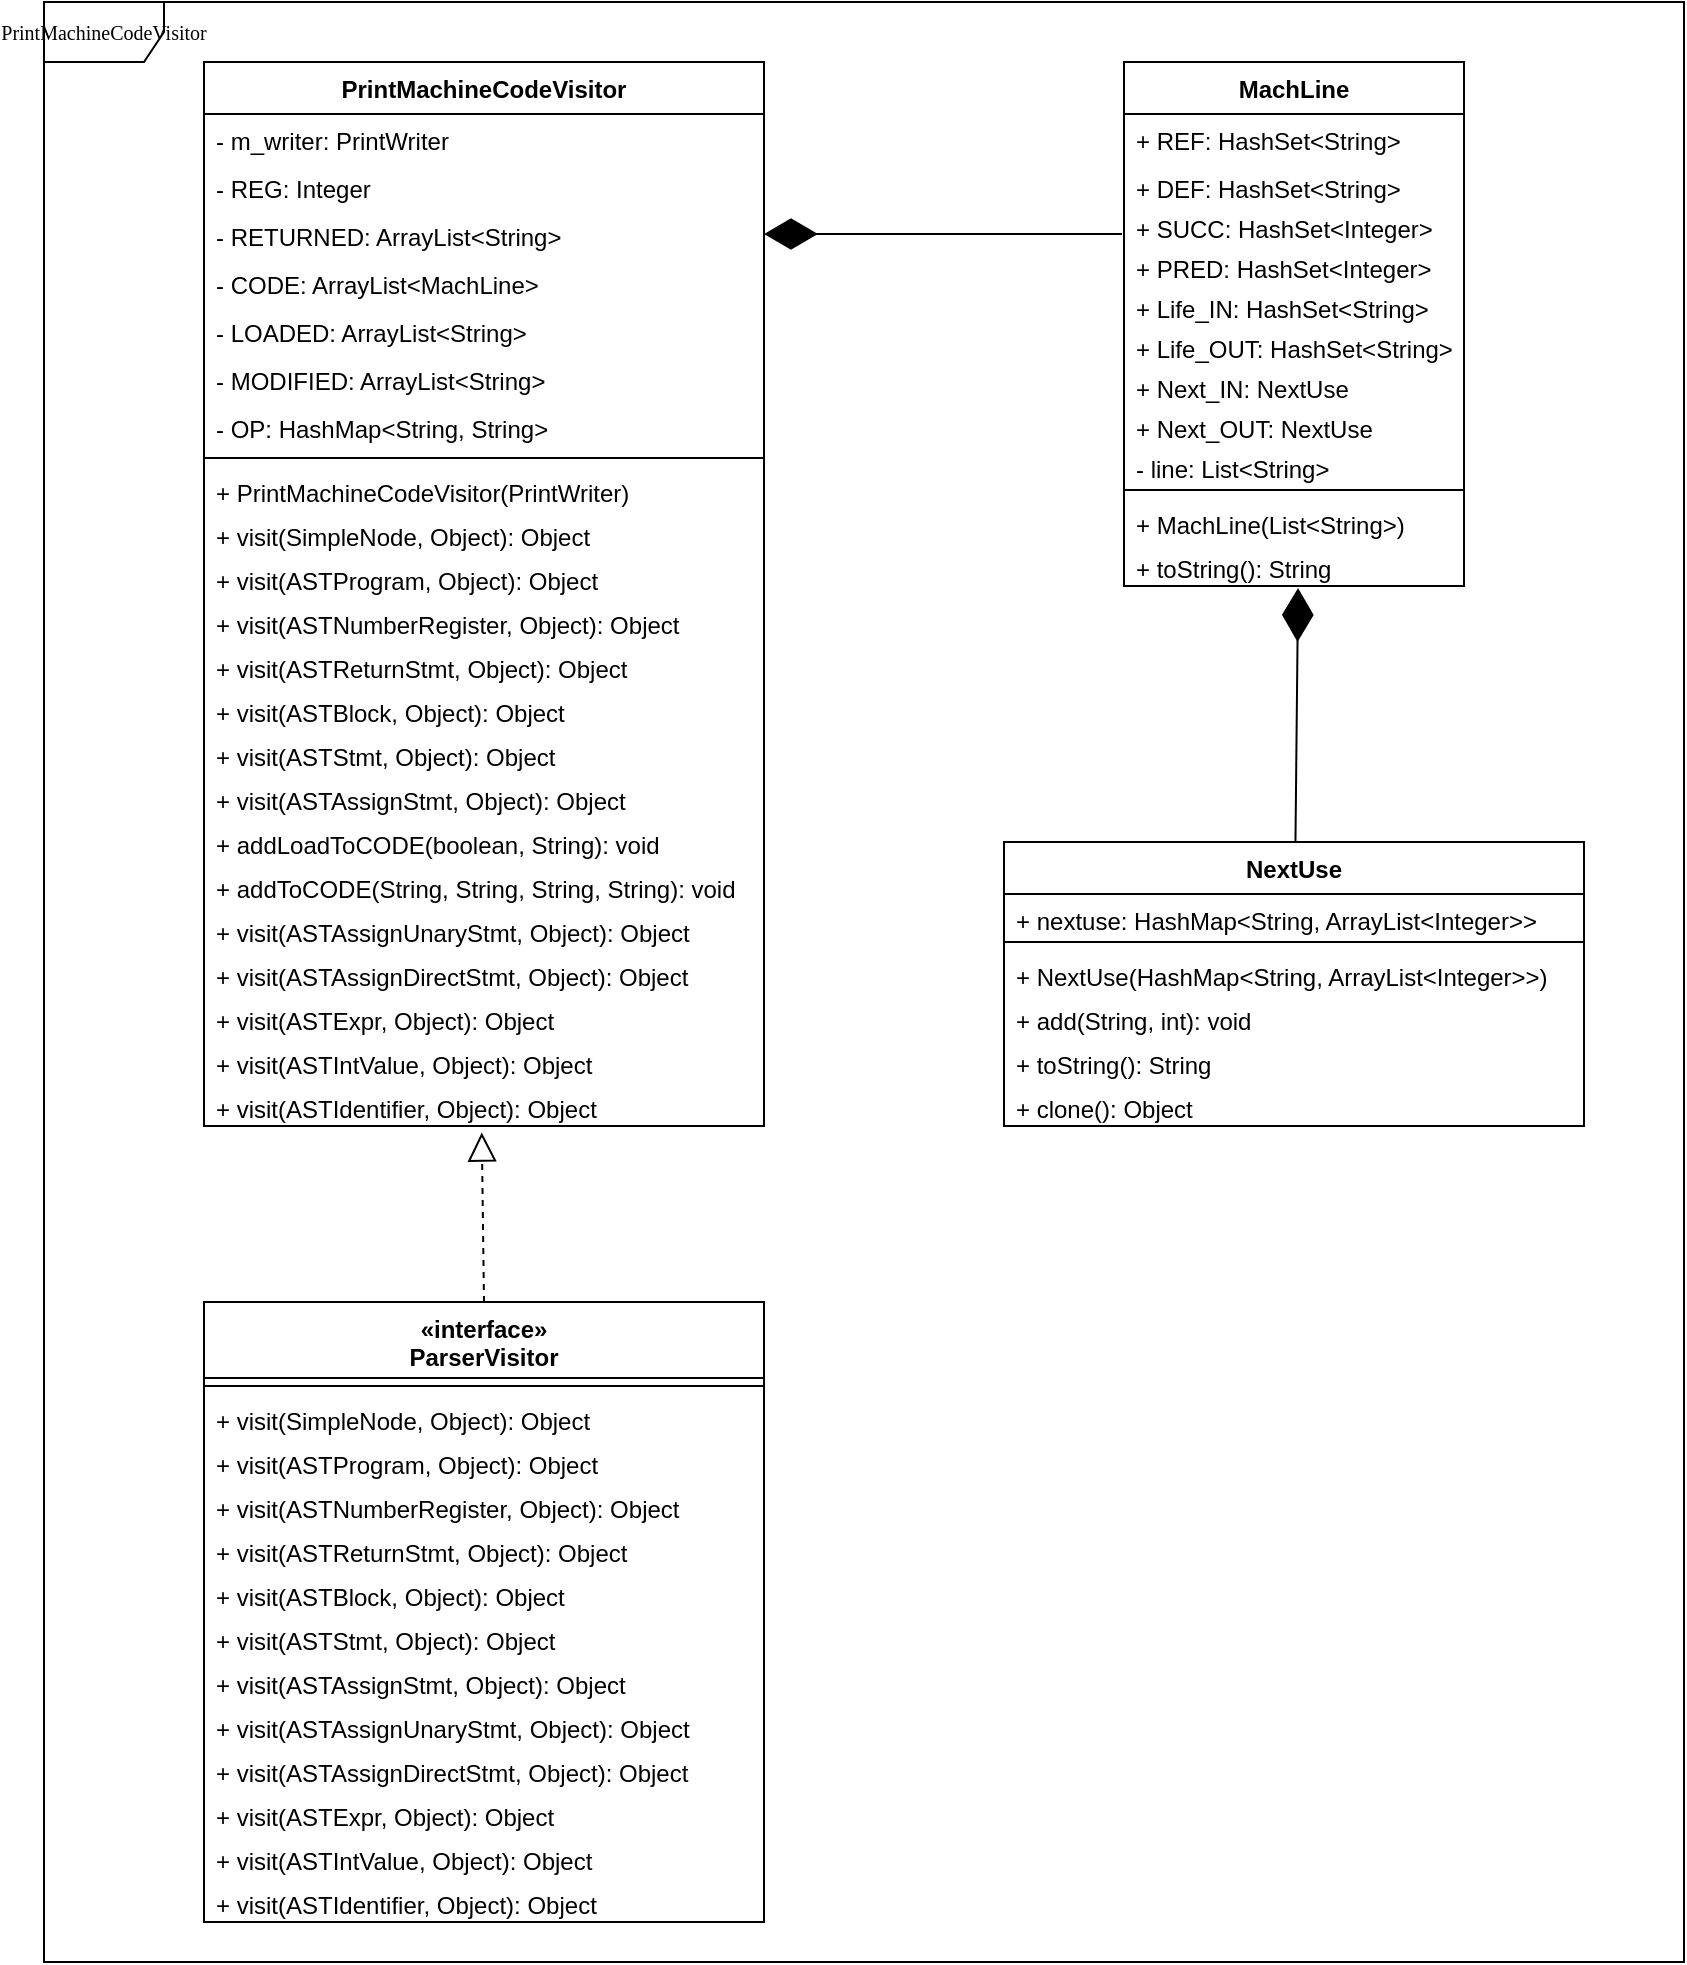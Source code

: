 <mxfile version="12.9.3" type="device"><diagram name="Page-1" id="c4acf3e9-155e-7222-9cf6-157b1a14988f"><mxGraphModel dx="3731" dy="1089" grid="1" gridSize="10" guides="1" tooltips="1" connect="1" arrows="1" fold="1" page="1" pageScale="1" pageWidth="850" pageHeight="1100" background="#ffffff" math="0" shadow="0"><root><mxCell id="0"/><mxCell id="1" parent="0"/><mxCell id="17acba5748e5396b-1" value="PrintMachineCodeVisitor" style="shape=umlFrame;whiteSpace=wrap;html=1;rounded=0;shadow=0;comic=0;labelBackgroundColor=none;strokeWidth=1;fontFamily=Verdana;fontSize=10;align=center;" parent="1" vertex="1"><mxGeometry x="-1310" y="170" width="820" height="980" as="geometry"/></mxCell><mxCell id="Oq2vCXVlieyTtOs__059-35" value="PrintMachineCodeVisitor" style="swimlane;fontStyle=1;align=center;verticalAlign=top;childLayout=stackLayout;horizontal=1;startSize=26;horizontalStack=0;resizeParent=1;resizeParentMax=0;resizeLast=0;collapsible=1;marginBottom=0;" vertex="1" parent="1"><mxGeometry x="-1230" y="200" width="280" height="532" as="geometry"/></mxCell><mxCell id="Oq2vCXVlieyTtOs__059-36" value="- m_writer: PrintWriter&#10;" style="text;strokeColor=none;fillColor=none;align=left;verticalAlign=top;spacingLeft=4;spacingRight=4;overflow=hidden;rotatable=0;points=[[0,0.5],[1,0.5]];portConstraint=eastwest;" vertex="1" parent="Oq2vCXVlieyTtOs__059-35"><mxGeometry y="26" width="280" height="24" as="geometry"/></mxCell><mxCell id="Oq2vCXVlieyTtOs__059-48" value="- REG: Integer" style="text;strokeColor=none;fillColor=none;align=left;verticalAlign=top;spacingLeft=4;spacingRight=4;overflow=hidden;rotatable=0;points=[[0,0.5],[1,0.5]];portConstraint=eastwest;" vertex="1" parent="Oq2vCXVlieyTtOs__059-35"><mxGeometry y="50" width="280" height="24" as="geometry"/></mxCell><mxCell id="Oq2vCXVlieyTtOs__059-49" value="- RETURNED: ArrayList&lt;String&gt;" style="text;strokeColor=none;fillColor=none;align=left;verticalAlign=top;spacingLeft=4;spacingRight=4;overflow=hidden;rotatable=0;points=[[0,0.5],[1,0.5]];portConstraint=eastwest;" vertex="1" parent="Oq2vCXVlieyTtOs__059-35"><mxGeometry y="74" width="280" height="24" as="geometry"/></mxCell><mxCell id="Oq2vCXVlieyTtOs__059-50" value="- CODE: ArrayList&lt;MachLine&gt;" style="text;strokeColor=none;fillColor=none;align=left;verticalAlign=top;spacingLeft=4;spacingRight=4;overflow=hidden;rotatable=0;points=[[0,0.5],[1,0.5]];portConstraint=eastwest;" vertex="1" parent="Oq2vCXVlieyTtOs__059-35"><mxGeometry y="98" width="280" height="24" as="geometry"/></mxCell><mxCell id="Oq2vCXVlieyTtOs__059-51" value="- LOADED: ArrayList&lt;String&gt;" style="text;strokeColor=none;fillColor=none;align=left;verticalAlign=top;spacingLeft=4;spacingRight=4;overflow=hidden;rotatable=0;points=[[0,0.5],[1,0.5]];portConstraint=eastwest;" vertex="1" parent="Oq2vCXVlieyTtOs__059-35"><mxGeometry y="122" width="280" height="24" as="geometry"/></mxCell><mxCell id="Oq2vCXVlieyTtOs__059-52" value="- MODIFIED: ArrayList&lt;String&gt;" style="text;strokeColor=none;fillColor=none;align=left;verticalAlign=top;spacingLeft=4;spacingRight=4;overflow=hidden;rotatable=0;points=[[0,0.5],[1,0.5]];portConstraint=eastwest;" vertex="1" parent="Oq2vCXVlieyTtOs__059-35"><mxGeometry y="146" width="280" height="24" as="geometry"/></mxCell><mxCell id="Oq2vCXVlieyTtOs__059-53" value="- OP: HashMap&lt;String, String&gt;" style="text;strokeColor=none;fillColor=none;align=left;verticalAlign=top;spacingLeft=4;spacingRight=4;overflow=hidden;rotatable=0;points=[[0,0.5],[1,0.5]];portConstraint=eastwest;" vertex="1" parent="Oq2vCXVlieyTtOs__059-35"><mxGeometry y="170" width="280" height="24" as="geometry"/></mxCell><mxCell id="Oq2vCXVlieyTtOs__059-45" value="" style="line;strokeWidth=1;fillColor=none;align=left;verticalAlign=middle;spacingTop=-1;spacingLeft=3;spacingRight=3;rotatable=0;labelPosition=right;points=[];portConstraint=eastwest;" vertex="1" parent="Oq2vCXVlieyTtOs__059-35"><mxGeometry y="194" width="280" height="8" as="geometry"/></mxCell><mxCell id="Oq2vCXVlieyTtOs__059-46" value="+ PrintMachineCodeVisitor(PrintWriter)" style="text;strokeColor=none;fillColor=none;align=left;verticalAlign=top;spacingLeft=4;spacingRight=4;overflow=hidden;rotatable=0;points=[[0,0.5],[1,0.5]];portConstraint=eastwest;" vertex="1" parent="Oq2vCXVlieyTtOs__059-35"><mxGeometry y="202" width="280" height="22" as="geometry"/></mxCell><mxCell id="Oq2vCXVlieyTtOs__059-47" value="+ visit(SimpleNode, Object): Object" style="text;strokeColor=none;fillColor=none;align=left;verticalAlign=top;spacingLeft=4;spacingRight=4;overflow=hidden;rotatable=0;points=[[0,0.5],[1,0.5]];portConstraint=eastwest;" vertex="1" parent="Oq2vCXVlieyTtOs__059-35"><mxGeometry y="224" width="280" height="22" as="geometry"/></mxCell><mxCell id="Oq2vCXVlieyTtOs__059-54" value="+ visit(ASTProgram, Object): Object" style="text;strokeColor=none;fillColor=none;align=left;verticalAlign=top;spacingLeft=4;spacingRight=4;overflow=hidden;rotatable=0;points=[[0,0.5],[1,0.5]];portConstraint=eastwest;" vertex="1" parent="Oq2vCXVlieyTtOs__059-35"><mxGeometry y="246" width="280" height="22" as="geometry"/></mxCell><mxCell id="Oq2vCXVlieyTtOs__059-55" value="+ visit(ASTNumberRegister, Object): Object" style="text;strokeColor=none;fillColor=none;align=left;verticalAlign=top;spacingLeft=4;spacingRight=4;overflow=hidden;rotatable=0;points=[[0,0.5],[1,0.5]];portConstraint=eastwest;" vertex="1" parent="Oq2vCXVlieyTtOs__059-35"><mxGeometry y="268" width="280" height="22" as="geometry"/></mxCell><mxCell id="Oq2vCXVlieyTtOs__059-57" value="+ visit(ASTReturnStmt, Object): Object" style="text;strokeColor=none;fillColor=none;align=left;verticalAlign=top;spacingLeft=4;spacingRight=4;overflow=hidden;rotatable=0;points=[[0,0.5],[1,0.5]];portConstraint=eastwest;" vertex="1" parent="Oq2vCXVlieyTtOs__059-35"><mxGeometry y="290" width="280" height="22" as="geometry"/></mxCell><mxCell id="Oq2vCXVlieyTtOs__059-58" value="+ visit(ASTBlock, Object): Object" style="text;strokeColor=none;fillColor=none;align=left;verticalAlign=top;spacingLeft=4;spacingRight=4;overflow=hidden;rotatable=0;points=[[0,0.5],[1,0.5]];portConstraint=eastwest;" vertex="1" parent="Oq2vCXVlieyTtOs__059-35"><mxGeometry y="312" width="280" height="22" as="geometry"/></mxCell><mxCell id="Oq2vCXVlieyTtOs__059-59" value="+ visit(ASTStmt, Object): Object" style="text;strokeColor=none;fillColor=none;align=left;verticalAlign=top;spacingLeft=4;spacingRight=4;overflow=hidden;rotatable=0;points=[[0,0.5],[1,0.5]];portConstraint=eastwest;" vertex="1" parent="Oq2vCXVlieyTtOs__059-35"><mxGeometry y="334" width="280" height="22" as="geometry"/></mxCell><mxCell id="Oq2vCXVlieyTtOs__059-60" value="+ visit(ASTAssignStmt, Object): Object" style="text;strokeColor=none;fillColor=none;align=left;verticalAlign=top;spacingLeft=4;spacingRight=4;overflow=hidden;rotatable=0;points=[[0,0.5],[1,0.5]];portConstraint=eastwest;" vertex="1" parent="Oq2vCXVlieyTtOs__059-35"><mxGeometry y="356" width="280" height="22" as="geometry"/></mxCell><mxCell id="Oq2vCXVlieyTtOs__059-61" value="+ addLoadToCODE(boolean, String): void" style="text;strokeColor=none;fillColor=none;align=left;verticalAlign=top;spacingLeft=4;spacingRight=4;overflow=hidden;rotatable=0;points=[[0,0.5],[1,0.5]];portConstraint=eastwest;" vertex="1" parent="Oq2vCXVlieyTtOs__059-35"><mxGeometry y="378" width="280" height="22" as="geometry"/></mxCell><mxCell id="Oq2vCXVlieyTtOs__059-62" value="+ addToCODE(String, String, String, String): void" style="text;strokeColor=none;fillColor=none;align=left;verticalAlign=top;spacingLeft=4;spacingRight=4;overflow=hidden;rotatable=0;points=[[0,0.5],[1,0.5]];portConstraint=eastwest;" vertex="1" parent="Oq2vCXVlieyTtOs__059-35"><mxGeometry y="400" width="280" height="22" as="geometry"/></mxCell><mxCell id="Oq2vCXVlieyTtOs__059-63" value="+ visit(ASTAssignUnaryStmt, Object): Object" style="text;strokeColor=none;fillColor=none;align=left;verticalAlign=top;spacingLeft=4;spacingRight=4;overflow=hidden;rotatable=0;points=[[0,0.5],[1,0.5]];portConstraint=eastwest;" vertex="1" parent="Oq2vCXVlieyTtOs__059-35"><mxGeometry y="422" width="280" height="22" as="geometry"/></mxCell><mxCell id="Oq2vCXVlieyTtOs__059-64" value="+ visit(ASTAssignDirectStmt, Object): Object" style="text;strokeColor=none;fillColor=none;align=left;verticalAlign=top;spacingLeft=4;spacingRight=4;overflow=hidden;rotatable=0;points=[[0,0.5],[1,0.5]];portConstraint=eastwest;" vertex="1" parent="Oq2vCXVlieyTtOs__059-35"><mxGeometry y="444" width="280" height="22" as="geometry"/></mxCell><mxCell id="Oq2vCXVlieyTtOs__059-65" value="+ visit(ASTExpr, Object): Object" style="text;strokeColor=none;fillColor=none;align=left;verticalAlign=top;spacingLeft=4;spacingRight=4;overflow=hidden;rotatable=0;points=[[0,0.5],[1,0.5]];portConstraint=eastwest;" vertex="1" parent="Oq2vCXVlieyTtOs__059-35"><mxGeometry y="466" width="280" height="22" as="geometry"/></mxCell><mxCell id="Oq2vCXVlieyTtOs__059-66" value="+ visit(ASTIntValue, Object): Object" style="text;strokeColor=none;fillColor=none;align=left;verticalAlign=top;spacingLeft=4;spacingRight=4;overflow=hidden;rotatable=0;points=[[0,0.5],[1,0.5]];portConstraint=eastwest;" vertex="1" parent="Oq2vCXVlieyTtOs__059-35"><mxGeometry y="488" width="280" height="22" as="geometry"/></mxCell><mxCell id="Oq2vCXVlieyTtOs__059-67" value="+ visit(ASTIdentifier, Object): Object" style="text;strokeColor=none;fillColor=none;align=left;verticalAlign=top;spacingLeft=4;spacingRight=4;overflow=hidden;rotatable=0;points=[[0,0.5],[1,0.5]];portConstraint=eastwest;" vertex="1" parent="Oq2vCXVlieyTtOs__059-35"><mxGeometry y="510" width="280" height="22" as="geometry"/></mxCell><mxCell id="Oq2vCXVlieyTtOs__059-17" value="NextUse" style="swimlane;fontStyle=1;align=center;verticalAlign=top;childLayout=stackLayout;horizontal=1;startSize=26;horizontalStack=0;resizeParent=1;resizeParentMax=0;resizeLast=0;collapsible=1;marginBottom=0;" vertex="1" parent="1"><mxGeometry x="-830" y="590" width="290" height="142" as="geometry"/></mxCell><mxCell id="Oq2vCXVlieyTtOs__059-18" value="+ nextuse: HashMap&lt;String, ArrayList&lt;Integer&gt;&gt;" style="text;strokeColor=none;fillColor=none;align=left;verticalAlign=top;spacingLeft=4;spacingRight=4;overflow=hidden;rotatable=0;points=[[0,0.5],[1,0.5]];portConstraint=eastwest;" vertex="1" parent="Oq2vCXVlieyTtOs__059-17"><mxGeometry y="26" width="290" height="20" as="geometry"/></mxCell><mxCell id="Oq2vCXVlieyTtOs__059-27" value="" style="line;strokeWidth=1;fillColor=none;align=left;verticalAlign=middle;spacingTop=-1;spacingLeft=3;spacingRight=3;rotatable=0;labelPosition=right;points=[];portConstraint=eastwest;" vertex="1" parent="Oq2vCXVlieyTtOs__059-17"><mxGeometry y="46" width="290" height="8" as="geometry"/></mxCell><mxCell id="Oq2vCXVlieyTtOs__059-28" value="+ NextUse(HashMap&lt;String, ArrayList&lt;Integer&gt;&gt;)" style="text;strokeColor=none;fillColor=none;align=left;verticalAlign=top;spacingLeft=4;spacingRight=4;overflow=hidden;rotatable=0;points=[[0,0.5],[1,0.5]];portConstraint=eastwest;" vertex="1" parent="Oq2vCXVlieyTtOs__059-17"><mxGeometry y="54" width="290" height="22" as="geometry"/></mxCell><mxCell id="Oq2vCXVlieyTtOs__059-29" value="+ add(String, int): void" style="text;strokeColor=none;fillColor=none;align=left;verticalAlign=top;spacingLeft=4;spacingRight=4;overflow=hidden;rotatable=0;points=[[0,0.5],[1,0.5]];portConstraint=eastwest;" vertex="1" parent="Oq2vCXVlieyTtOs__059-17"><mxGeometry y="76" width="290" height="22" as="geometry"/></mxCell><mxCell id="Oq2vCXVlieyTtOs__059-32" value="+ toString(): String" style="text;strokeColor=none;fillColor=none;align=left;verticalAlign=top;spacingLeft=4;spacingRight=4;overflow=hidden;rotatable=0;points=[[0,0.5],[1,0.5]];portConstraint=eastwest;" vertex="1" parent="Oq2vCXVlieyTtOs__059-17"><mxGeometry y="98" width="290" height="22" as="geometry"/></mxCell><mxCell id="Oq2vCXVlieyTtOs__059-33" value="+ clone(): Object" style="text;strokeColor=none;fillColor=none;align=left;verticalAlign=top;spacingLeft=4;spacingRight=4;overflow=hidden;rotatable=0;points=[[0,0.5],[1,0.5]];portConstraint=eastwest;" vertex="1" parent="Oq2vCXVlieyTtOs__059-17"><mxGeometry y="120" width="290" height="22" as="geometry"/></mxCell><mxCell id="Oq2vCXVlieyTtOs__059-34" style="edgeStyle=orthogonalEdgeStyle;rounded=0;orthogonalLoop=1;jettySize=auto;html=1;exitX=1;exitY=0.5;exitDx=0;exitDy=0;" edge="1" parent="Oq2vCXVlieyTtOs__059-17" source="Oq2vCXVlieyTtOs__059-29" target="Oq2vCXVlieyTtOs__059-29"><mxGeometry relative="1" as="geometry"/></mxCell><mxCell id="Oq2vCXVlieyTtOs__059-2" value="MachLine" style="swimlane;fontStyle=1;align=center;verticalAlign=top;childLayout=stackLayout;horizontal=1;startSize=26;horizontalStack=0;resizeParent=1;resizeParentMax=0;resizeLast=0;collapsible=1;marginBottom=0;" vertex="1" parent="1"><mxGeometry x="-770" y="200" width="170" height="262" as="geometry"/></mxCell><mxCell id="Oq2vCXVlieyTtOs__059-3" value="+ REF: HashSet&lt;String&gt;" style="text;strokeColor=none;fillColor=none;align=left;verticalAlign=top;spacingLeft=4;spacingRight=4;overflow=hidden;rotatable=0;points=[[0,0.5],[1,0.5]];portConstraint=eastwest;" vertex="1" parent="Oq2vCXVlieyTtOs__059-2"><mxGeometry y="26" width="170" height="24" as="geometry"/></mxCell><mxCell id="Oq2vCXVlieyTtOs__059-8" value="+ DEF: HashSet&lt;String&gt;&#10;" style="text;strokeColor=none;fillColor=none;align=left;verticalAlign=top;spacingLeft=4;spacingRight=4;overflow=hidden;rotatable=0;points=[[0,0.5],[1,0.5]];portConstraint=eastwest;" vertex="1" parent="Oq2vCXVlieyTtOs__059-2"><mxGeometry y="50" width="170" height="20" as="geometry"/></mxCell><mxCell id="Oq2vCXVlieyTtOs__059-9" value="+ SUCC: HashSet&lt;Integer&gt;&#10;" style="text;strokeColor=none;fillColor=none;align=left;verticalAlign=top;spacingLeft=4;spacingRight=4;overflow=hidden;rotatable=0;points=[[0,0.5],[1,0.5]];portConstraint=eastwest;" vertex="1" parent="Oq2vCXVlieyTtOs__059-2"><mxGeometry y="70" width="170" height="20" as="geometry"/></mxCell><mxCell id="Oq2vCXVlieyTtOs__059-10" value="+ PRED: HashSet&lt;Integer&gt;&#10;" style="text;strokeColor=none;fillColor=none;align=left;verticalAlign=top;spacingLeft=4;spacingRight=4;overflow=hidden;rotatable=0;points=[[0,0.5],[1,0.5]];portConstraint=eastwest;" vertex="1" parent="Oq2vCXVlieyTtOs__059-2"><mxGeometry y="90" width="170" height="20" as="geometry"/></mxCell><mxCell id="Oq2vCXVlieyTtOs__059-11" value="+ Life_IN: HashSet&lt;String&gt;&#10;" style="text;strokeColor=none;fillColor=none;align=left;verticalAlign=top;spacingLeft=4;spacingRight=4;overflow=hidden;rotatable=0;points=[[0,0.5],[1,0.5]];portConstraint=eastwest;" vertex="1" parent="Oq2vCXVlieyTtOs__059-2"><mxGeometry y="110" width="170" height="20" as="geometry"/></mxCell><mxCell id="Oq2vCXVlieyTtOs__059-12" value="+ Life_OUT: HashSet&lt;String&gt;&#10;" style="text;strokeColor=none;fillColor=none;align=left;verticalAlign=top;spacingLeft=4;spacingRight=4;overflow=hidden;rotatable=0;points=[[0,0.5],[1,0.5]];portConstraint=eastwest;" vertex="1" parent="Oq2vCXVlieyTtOs__059-2"><mxGeometry y="130" width="170" height="20" as="geometry"/></mxCell><mxCell id="Oq2vCXVlieyTtOs__059-13" value="+ Next_IN: NextUse&#10;" style="text;strokeColor=none;fillColor=none;align=left;verticalAlign=top;spacingLeft=4;spacingRight=4;overflow=hidden;rotatable=0;points=[[0,0.5],[1,0.5]];portConstraint=eastwest;" vertex="1" parent="Oq2vCXVlieyTtOs__059-2"><mxGeometry y="150" width="170" height="20" as="geometry"/></mxCell><mxCell id="Oq2vCXVlieyTtOs__059-14" value="+ Next_OUT: NextUse&#10;" style="text;strokeColor=none;fillColor=none;align=left;verticalAlign=top;spacingLeft=4;spacingRight=4;overflow=hidden;rotatable=0;points=[[0,0.5],[1,0.5]];portConstraint=eastwest;" vertex="1" parent="Oq2vCXVlieyTtOs__059-2"><mxGeometry y="170" width="170" height="20" as="geometry"/></mxCell><mxCell id="Oq2vCXVlieyTtOs__059-16" value="- line: List&lt;String&gt;&#10;" style="text;strokeColor=none;fillColor=none;align=left;verticalAlign=top;spacingLeft=4;spacingRight=4;overflow=hidden;rotatable=0;points=[[0,0.5],[1,0.5]];portConstraint=eastwest;" vertex="1" parent="Oq2vCXVlieyTtOs__059-2"><mxGeometry y="190" width="170" height="20" as="geometry"/></mxCell><mxCell id="Oq2vCXVlieyTtOs__059-4" value="" style="line;strokeWidth=1;fillColor=none;align=left;verticalAlign=middle;spacingTop=-1;spacingLeft=3;spacingRight=3;rotatable=0;labelPosition=right;points=[];portConstraint=eastwest;" vertex="1" parent="Oq2vCXVlieyTtOs__059-2"><mxGeometry y="210" width="170" height="8" as="geometry"/></mxCell><mxCell id="Oq2vCXVlieyTtOs__059-5" value="+ MachLine(List&lt;String&gt;)" style="text;strokeColor=none;fillColor=none;align=left;verticalAlign=top;spacingLeft=4;spacingRight=4;overflow=hidden;rotatable=0;points=[[0,0.5],[1,0.5]];portConstraint=eastwest;" vertex="1" parent="Oq2vCXVlieyTtOs__059-2"><mxGeometry y="218" width="170" height="22" as="geometry"/></mxCell><mxCell id="Oq2vCXVlieyTtOs__059-15" value="+ toString(): String" style="text;strokeColor=none;fillColor=none;align=left;verticalAlign=top;spacingLeft=4;spacingRight=4;overflow=hidden;rotatable=0;points=[[0,0.5],[1,0.5]];portConstraint=eastwest;" vertex="1" parent="Oq2vCXVlieyTtOs__059-2"><mxGeometry y="240" width="170" height="22" as="geometry"/></mxCell><mxCell id="Oq2vCXVlieyTtOs__059-70" value="" style="endArrow=diamondThin;endFill=1;endSize=24;html=1;entryX=1;entryY=0.5;entryDx=0;entryDy=0;exitX=-0.006;exitY=-0.2;exitDx=0;exitDy=0;exitPerimeter=0;" edge="1" parent="1" source="Oq2vCXVlieyTtOs__059-10" target="Oq2vCXVlieyTtOs__059-49"><mxGeometry width="160" relative="1" as="geometry"><mxPoint x="-830" y="490" as="sourcePoint"/><mxPoint x="-670" y="490" as="targetPoint"/></mxGeometry></mxCell><mxCell id="Oq2vCXVlieyTtOs__059-71" value="" style="endArrow=diamondThin;endFill=1;endSize=24;html=1;entryX=0.512;entryY=1.045;entryDx=0;entryDy=0;entryPerimeter=0;" edge="1" parent="1" source="Oq2vCXVlieyTtOs__059-17" target="Oq2vCXVlieyTtOs__059-15"><mxGeometry width="160" relative="1" as="geometry"><mxPoint x="-830" y="490" as="sourcePoint"/><mxPoint x="-670" y="490" as="targetPoint"/></mxGeometry></mxCell><mxCell id="Oq2vCXVlieyTtOs__059-72" value="«interface»&#10;ParserVisitor" style="swimlane;fontStyle=1;align=center;verticalAlign=top;childLayout=stackLayout;horizontal=1;startSize=38;horizontalStack=0;resizeParent=1;resizeParentMax=0;resizeLast=0;collapsible=1;marginBottom=0;" vertex="1" parent="1"><mxGeometry x="-1230" y="820" width="280" height="310" as="geometry"/></mxCell><mxCell id="Oq2vCXVlieyTtOs__059-80" value="" style="line;strokeWidth=1;fillColor=none;align=left;verticalAlign=middle;spacingTop=-1;spacingLeft=3;spacingRight=3;rotatable=0;labelPosition=right;points=[];portConstraint=eastwest;" vertex="1" parent="Oq2vCXVlieyTtOs__059-72"><mxGeometry y="38" width="280" height="8" as="geometry"/></mxCell><mxCell id="Oq2vCXVlieyTtOs__059-82" value="+ visit(SimpleNode, Object): Object" style="text;strokeColor=none;fillColor=none;align=left;verticalAlign=top;spacingLeft=4;spacingRight=4;overflow=hidden;rotatable=0;points=[[0,0.5],[1,0.5]];portConstraint=eastwest;" vertex="1" parent="Oq2vCXVlieyTtOs__059-72"><mxGeometry y="46" width="280" height="22" as="geometry"/></mxCell><mxCell id="Oq2vCXVlieyTtOs__059-83" value="+ visit(ASTProgram, Object): Object" style="text;strokeColor=none;fillColor=none;align=left;verticalAlign=top;spacingLeft=4;spacingRight=4;overflow=hidden;rotatable=0;points=[[0,0.5],[1,0.5]];portConstraint=eastwest;" vertex="1" parent="Oq2vCXVlieyTtOs__059-72"><mxGeometry y="68" width="280" height="22" as="geometry"/></mxCell><mxCell id="Oq2vCXVlieyTtOs__059-84" value="+ visit(ASTNumberRegister, Object): Object" style="text;strokeColor=none;fillColor=none;align=left;verticalAlign=top;spacingLeft=4;spacingRight=4;overflow=hidden;rotatable=0;points=[[0,0.5],[1,0.5]];portConstraint=eastwest;" vertex="1" parent="Oq2vCXVlieyTtOs__059-72"><mxGeometry y="90" width="280" height="22" as="geometry"/></mxCell><mxCell id="Oq2vCXVlieyTtOs__059-85" value="+ visit(ASTReturnStmt, Object): Object" style="text;strokeColor=none;fillColor=none;align=left;verticalAlign=top;spacingLeft=4;spacingRight=4;overflow=hidden;rotatable=0;points=[[0,0.5],[1,0.5]];portConstraint=eastwest;" vertex="1" parent="Oq2vCXVlieyTtOs__059-72"><mxGeometry y="112" width="280" height="22" as="geometry"/></mxCell><mxCell id="Oq2vCXVlieyTtOs__059-86" value="+ visit(ASTBlock, Object): Object" style="text;strokeColor=none;fillColor=none;align=left;verticalAlign=top;spacingLeft=4;spacingRight=4;overflow=hidden;rotatable=0;points=[[0,0.5],[1,0.5]];portConstraint=eastwest;" vertex="1" parent="Oq2vCXVlieyTtOs__059-72"><mxGeometry y="134" width="280" height="22" as="geometry"/></mxCell><mxCell id="Oq2vCXVlieyTtOs__059-87" value="+ visit(ASTStmt, Object): Object" style="text;strokeColor=none;fillColor=none;align=left;verticalAlign=top;spacingLeft=4;spacingRight=4;overflow=hidden;rotatable=0;points=[[0,0.5],[1,0.5]];portConstraint=eastwest;" vertex="1" parent="Oq2vCXVlieyTtOs__059-72"><mxGeometry y="156" width="280" height="22" as="geometry"/></mxCell><mxCell id="Oq2vCXVlieyTtOs__059-88" value="+ visit(ASTAssignStmt, Object): Object" style="text;strokeColor=none;fillColor=none;align=left;verticalAlign=top;spacingLeft=4;spacingRight=4;overflow=hidden;rotatable=0;points=[[0,0.5],[1,0.5]];portConstraint=eastwest;" vertex="1" parent="Oq2vCXVlieyTtOs__059-72"><mxGeometry y="178" width="280" height="22" as="geometry"/></mxCell><mxCell id="Oq2vCXVlieyTtOs__059-91" value="+ visit(ASTAssignUnaryStmt, Object): Object" style="text;strokeColor=none;fillColor=none;align=left;verticalAlign=top;spacingLeft=4;spacingRight=4;overflow=hidden;rotatable=0;points=[[0,0.5],[1,0.5]];portConstraint=eastwest;" vertex="1" parent="Oq2vCXVlieyTtOs__059-72"><mxGeometry y="200" width="280" height="22" as="geometry"/></mxCell><mxCell id="Oq2vCXVlieyTtOs__059-92" value="+ visit(ASTAssignDirectStmt, Object): Object" style="text;strokeColor=none;fillColor=none;align=left;verticalAlign=top;spacingLeft=4;spacingRight=4;overflow=hidden;rotatable=0;points=[[0,0.5],[1,0.5]];portConstraint=eastwest;" vertex="1" parent="Oq2vCXVlieyTtOs__059-72"><mxGeometry y="222" width="280" height="22" as="geometry"/></mxCell><mxCell id="Oq2vCXVlieyTtOs__059-93" value="+ visit(ASTExpr, Object): Object" style="text;strokeColor=none;fillColor=none;align=left;verticalAlign=top;spacingLeft=4;spacingRight=4;overflow=hidden;rotatable=0;points=[[0,0.5],[1,0.5]];portConstraint=eastwest;" vertex="1" parent="Oq2vCXVlieyTtOs__059-72"><mxGeometry y="244" width="280" height="22" as="geometry"/></mxCell><mxCell id="Oq2vCXVlieyTtOs__059-94" value="+ visit(ASTIntValue, Object): Object" style="text;strokeColor=none;fillColor=none;align=left;verticalAlign=top;spacingLeft=4;spacingRight=4;overflow=hidden;rotatable=0;points=[[0,0.5],[1,0.5]];portConstraint=eastwest;" vertex="1" parent="Oq2vCXVlieyTtOs__059-72"><mxGeometry y="266" width="280" height="22" as="geometry"/></mxCell><mxCell id="Oq2vCXVlieyTtOs__059-95" value="+ visit(ASTIdentifier, Object): Object" style="text;strokeColor=none;fillColor=none;align=left;verticalAlign=top;spacingLeft=4;spacingRight=4;overflow=hidden;rotatable=0;points=[[0,0.5],[1,0.5]];portConstraint=eastwest;" vertex="1" parent="Oq2vCXVlieyTtOs__059-72"><mxGeometry y="288" width="280" height="22" as="geometry"/></mxCell><mxCell id="Oq2vCXVlieyTtOs__059-97" value="" style="endArrow=block;dashed=1;endFill=0;endSize=12;html=1;entryX=0.496;entryY=1.149;entryDx=0;entryDy=0;entryPerimeter=0;exitX=0.5;exitY=0;exitDx=0;exitDy=0;" edge="1" parent="1" source="Oq2vCXVlieyTtOs__059-72" target="Oq2vCXVlieyTtOs__059-67"><mxGeometry width="160" relative="1" as="geometry"><mxPoint x="-1160" y="770" as="sourcePoint"/><mxPoint x="-1040" y="770.42" as="targetPoint"/></mxGeometry></mxCell></root></mxGraphModel></diagram></mxfile>